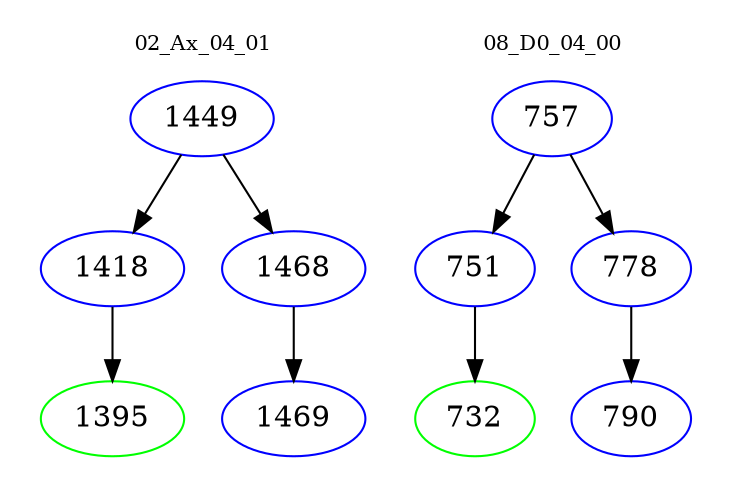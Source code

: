 digraph{
subgraph cluster_0 {
color = white
label = "02_Ax_04_01";
fontsize=10;
T0_1449 [label="1449", color="blue"]
T0_1449 -> T0_1418 [color="black"]
T0_1418 [label="1418", color="blue"]
T0_1418 -> T0_1395 [color="black"]
T0_1395 [label="1395", color="green"]
T0_1449 -> T0_1468 [color="black"]
T0_1468 [label="1468", color="blue"]
T0_1468 -> T0_1469 [color="black"]
T0_1469 [label="1469", color="blue"]
}
subgraph cluster_1 {
color = white
label = "08_D0_04_00";
fontsize=10;
T1_757 [label="757", color="blue"]
T1_757 -> T1_751 [color="black"]
T1_751 [label="751", color="blue"]
T1_751 -> T1_732 [color="black"]
T1_732 [label="732", color="green"]
T1_757 -> T1_778 [color="black"]
T1_778 [label="778", color="blue"]
T1_778 -> T1_790 [color="black"]
T1_790 [label="790", color="blue"]
}
}
